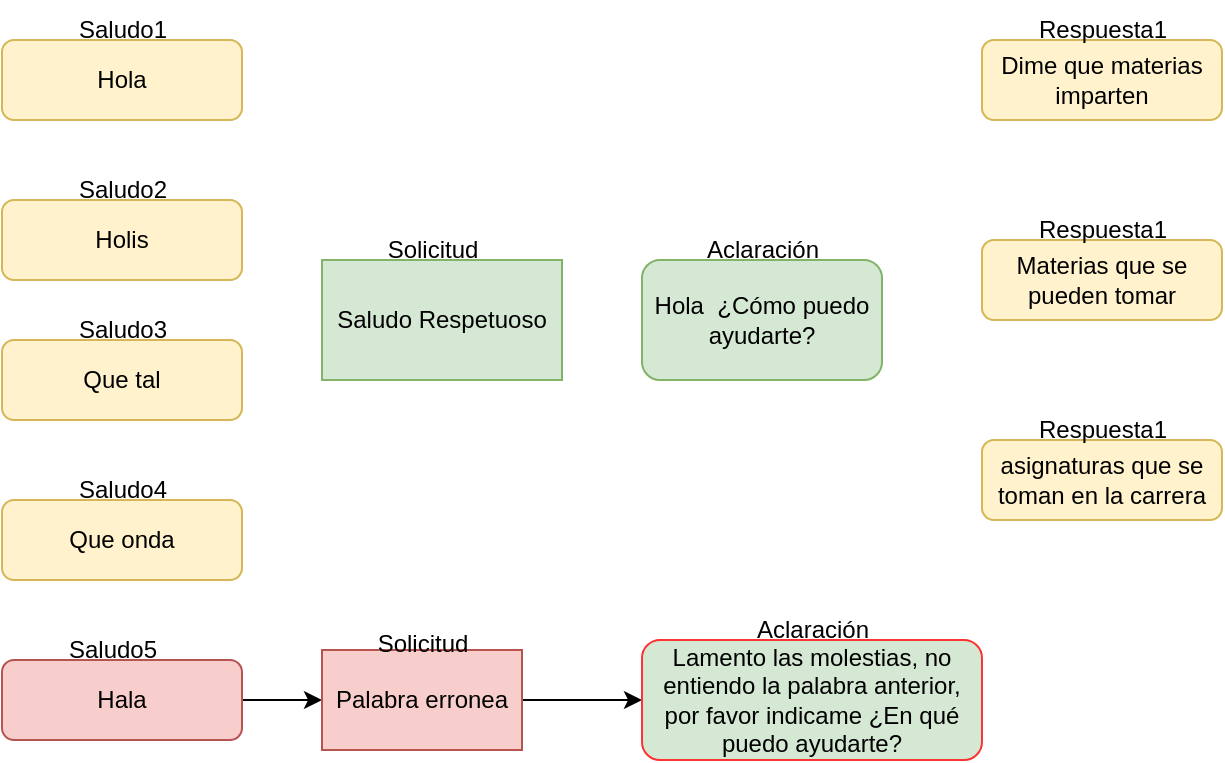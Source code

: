 <mxfile version="21.5.2" type="github">
  <diagram id="C5RBs43oDa-KdzZeNtuy" name="Page-1">
    <mxGraphModel dx="880" dy="395" grid="1" gridSize="10" guides="1" tooltips="1" connect="1" arrows="1" fold="1" page="1" pageScale="1" pageWidth="827" pageHeight="1169" math="0" shadow="0">
      <root>
        <mxCell id="WIyWlLk6GJQsqaUBKTNV-0" />
        <mxCell id="WIyWlLk6GJQsqaUBKTNV-1" parent="WIyWlLk6GJQsqaUBKTNV-0" />
        <mxCell id="WIyWlLk6GJQsqaUBKTNV-3" value="Hola" style="rounded=1;whiteSpace=wrap;html=1;fontSize=12;glass=0;strokeWidth=1;shadow=0;fillColor=#fff2cc;strokeColor=#d6b656;" parent="WIyWlLk6GJQsqaUBKTNV-1" vertex="1">
          <mxGeometry x="160" y="80" width="120" height="40" as="geometry" />
        </mxCell>
        <mxCell id="WIyWlLk6GJQsqaUBKTNV-7" value="Holis" style="rounded=1;whiteSpace=wrap;html=1;fontSize=12;glass=0;strokeWidth=1;shadow=0;fillColor=#fff2cc;strokeColor=#d6b656;" parent="WIyWlLk6GJQsqaUBKTNV-1" vertex="1">
          <mxGeometry x="160" y="160" width="120" height="40" as="geometry" />
        </mxCell>
        <mxCell id="WIyWlLk6GJQsqaUBKTNV-11" value="Que onda" style="rounded=1;whiteSpace=wrap;html=1;fontSize=12;glass=0;strokeWidth=1;shadow=0;fillColor=#fff2cc;strokeColor=#d6b656;" parent="WIyWlLk6GJQsqaUBKTNV-1" vertex="1">
          <mxGeometry x="160" y="310" width="120" height="40" as="geometry" />
        </mxCell>
        <mxCell id="WIyWlLk6GJQsqaUBKTNV-12" value="Que tal" style="rounded=1;whiteSpace=wrap;html=1;fontSize=12;glass=0;strokeWidth=1;shadow=0;fillColor=#fff2cc;strokeColor=#d6b656;" parent="WIyWlLk6GJQsqaUBKTNV-1" vertex="1">
          <mxGeometry x="160" y="230" width="120" height="40" as="geometry" />
        </mxCell>
        <mxCell id="9INjTluEu5U1h3wy4TRT-0" value="Saludo1" style="text;html=1;align=center;verticalAlign=middle;resizable=0;points=[];autosize=1;strokeColor=none;fillColor=none;" vertex="1" parent="WIyWlLk6GJQsqaUBKTNV-1">
          <mxGeometry x="185" y="60" width="70" height="30" as="geometry" />
        </mxCell>
        <mxCell id="9INjTluEu5U1h3wy4TRT-1" value="Saludo2" style="text;html=1;align=center;verticalAlign=middle;resizable=0;points=[];autosize=1;strokeColor=none;fillColor=none;" vertex="1" parent="WIyWlLk6GJQsqaUBKTNV-1">
          <mxGeometry x="185" y="140" width="70" height="30" as="geometry" />
        </mxCell>
        <mxCell id="9INjTluEu5U1h3wy4TRT-2" value="Saludo3" style="text;html=1;align=center;verticalAlign=middle;resizable=0;points=[];autosize=1;strokeColor=none;fillColor=none;" vertex="1" parent="WIyWlLk6GJQsqaUBKTNV-1">
          <mxGeometry x="185" y="210" width="70" height="30" as="geometry" />
        </mxCell>
        <mxCell id="9INjTluEu5U1h3wy4TRT-3" value="Saludo4" style="text;html=1;align=center;verticalAlign=middle;resizable=0;points=[];autosize=1;strokeColor=none;fillColor=none;" vertex="1" parent="WIyWlLk6GJQsqaUBKTNV-1">
          <mxGeometry x="185" y="290" width="70" height="30" as="geometry" />
        </mxCell>
        <mxCell id="9INjTluEu5U1h3wy4TRT-5" value="Solicitud" style="text;html=1;align=center;verticalAlign=middle;resizable=0;points=[];autosize=1;strokeColor=none;fillColor=none;" vertex="1" parent="WIyWlLk6GJQsqaUBKTNV-1">
          <mxGeometry x="340" y="170" width="70" height="30" as="geometry" />
        </mxCell>
        <mxCell id="9INjTluEu5U1h3wy4TRT-6" value="Hola  ¿Cómo puedo ayudarte?" style="rounded=1;whiteSpace=wrap;html=1;fillColor=#d5e8d4;strokeColor=#82b366;" vertex="1" parent="WIyWlLk6GJQsqaUBKTNV-1">
          <mxGeometry x="480" y="190" width="120" height="60" as="geometry" />
        </mxCell>
        <mxCell id="9INjTluEu5U1h3wy4TRT-9" value="Saludo Respetuoso" style="rounded=0;whiteSpace=wrap;html=1;fillColor=#d5e8d4;strokeColor=#82b366;" vertex="1" parent="WIyWlLk6GJQsqaUBKTNV-1">
          <mxGeometry x="320" y="190" width="120" height="60" as="geometry" />
        </mxCell>
        <mxCell id="9INjTluEu5U1h3wy4TRT-11" value="Dime que materias imparten" style="rounded=1;whiteSpace=wrap;html=1;fontSize=12;glass=0;strokeWidth=1;shadow=0;fillColor=#fff2cc;strokeColor=#d6b656;" vertex="1" parent="WIyWlLk6GJQsqaUBKTNV-1">
          <mxGeometry x="650" y="80" width="120" height="40" as="geometry" />
        </mxCell>
        <mxCell id="9INjTluEu5U1h3wy4TRT-12" value="Respuesta1" style="text;html=1;align=center;verticalAlign=middle;resizable=0;points=[];autosize=1;strokeColor=none;fillColor=none;" vertex="1" parent="WIyWlLk6GJQsqaUBKTNV-1">
          <mxGeometry x="665" y="60" width="90" height="30" as="geometry" />
        </mxCell>
        <mxCell id="9INjTluEu5U1h3wy4TRT-13" value="Materias que se pueden tomar" style="rounded=1;whiteSpace=wrap;html=1;fontSize=12;glass=0;strokeWidth=1;shadow=0;fillColor=#fff2cc;strokeColor=#d6b656;" vertex="1" parent="WIyWlLk6GJQsqaUBKTNV-1">
          <mxGeometry x="650" y="180" width="120" height="40" as="geometry" />
        </mxCell>
        <mxCell id="9INjTluEu5U1h3wy4TRT-14" value="Respuesta1" style="text;html=1;align=center;verticalAlign=middle;resizable=0;points=[];autosize=1;strokeColor=none;fillColor=none;" vertex="1" parent="WIyWlLk6GJQsqaUBKTNV-1">
          <mxGeometry x="665" y="160" width="90" height="30" as="geometry" />
        </mxCell>
        <mxCell id="9INjTluEu5U1h3wy4TRT-15" value="asignaturas que se toman en la carrera" style="rounded=1;whiteSpace=wrap;html=1;fontSize=12;glass=0;strokeWidth=1;shadow=0;fillColor=#fff2cc;strokeColor=#d6b656;" vertex="1" parent="WIyWlLk6GJQsqaUBKTNV-1">
          <mxGeometry x="650" y="280" width="120" height="40" as="geometry" />
        </mxCell>
        <mxCell id="9INjTluEu5U1h3wy4TRT-16" value="Respuesta1" style="text;html=1;align=center;verticalAlign=middle;resizable=0;points=[];autosize=1;strokeColor=none;fillColor=none;" vertex="1" parent="WIyWlLk6GJQsqaUBKTNV-1">
          <mxGeometry x="665" y="260" width="90" height="30" as="geometry" />
        </mxCell>
        <mxCell id="9INjTluEu5U1h3wy4TRT-17" value="Aclaración" style="text;html=1;align=center;verticalAlign=middle;resizable=0;points=[];autosize=1;strokeColor=none;fillColor=none;" vertex="1" parent="WIyWlLk6GJQsqaUBKTNV-1">
          <mxGeometry x="500" y="170" width="80" height="30" as="geometry" />
        </mxCell>
        <mxCell id="9INjTluEu5U1h3wy4TRT-23" value="" style="edgeStyle=orthogonalEdgeStyle;rounded=0;orthogonalLoop=1;jettySize=auto;html=1;" edge="1" parent="WIyWlLk6GJQsqaUBKTNV-1" source="9INjTluEu5U1h3wy4TRT-19" target="9INjTluEu5U1h3wy4TRT-21">
          <mxGeometry relative="1" as="geometry" />
        </mxCell>
        <mxCell id="9INjTluEu5U1h3wy4TRT-19" value="Hala" style="rounded=1;whiteSpace=wrap;html=1;fontSize=12;glass=0;strokeWidth=1;shadow=0;fillColor=#f8cecc;strokeColor=#b85450;" vertex="1" parent="WIyWlLk6GJQsqaUBKTNV-1">
          <mxGeometry x="160" y="390" width="120" height="40" as="geometry" />
        </mxCell>
        <mxCell id="9INjTluEu5U1h3wy4TRT-20" value="Saludo5" style="text;html=1;align=center;verticalAlign=middle;resizable=0;points=[];autosize=1;strokeColor=none;fillColor=none;" vertex="1" parent="WIyWlLk6GJQsqaUBKTNV-1">
          <mxGeometry x="180" y="370" width="70" height="30" as="geometry" />
        </mxCell>
        <mxCell id="9INjTluEu5U1h3wy4TRT-29" value="" style="edgeStyle=orthogonalEdgeStyle;rounded=0;orthogonalLoop=1;jettySize=auto;html=1;" edge="1" parent="WIyWlLk6GJQsqaUBKTNV-1" source="9INjTluEu5U1h3wy4TRT-21" target="9INjTluEu5U1h3wy4TRT-25">
          <mxGeometry relative="1" as="geometry" />
        </mxCell>
        <mxCell id="9INjTluEu5U1h3wy4TRT-21" value="Palabra erronea" style="rounded=0;whiteSpace=wrap;html=1;fillColor=#f8cecc;strokeColor=#b85450;" vertex="1" parent="WIyWlLk6GJQsqaUBKTNV-1">
          <mxGeometry x="320" y="385" width="100" height="50" as="geometry" />
        </mxCell>
        <mxCell id="9INjTluEu5U1h3wy4TRT-24" value="Solicitud" style="text;html=1;align=center;verticalAlign=middle;resizable=0;points=[];autosize=1;strokeColor=none;fillColor=none;" vertex="1" parent="WIyWlLk6GJQsqaUBKTNV-1">
          <mxGeometry x="335" y="367" width="70" height="30" as="geometry" />
        </mxCell>
        <mxCell id="9INjTluEu5U1h3wy4TRT-25" value="Lamento las molestias, no entiendo la palabra anterior, por favor indicame ¿En qué puedo ayudarte?" style="rounded=1;whiteSpace=wrap;html=1;fillColor=#d5e8d4;strokeColor=#FF3333;" vertex="1" parent="WIyWlLk6GJQsqaUBKTNV-1">
          <mxGeometry x="480" y="380" width="170" height="60" as="geometry" />
        </mxCell>
        <mxCell id="9INjTluEu5U1h3wy4TRT-30" value="Aclaración" style="text;html=1;align=center;verticalAlign=middle;resizable=0;points=[];autosize=1;strokeColor=none;fillColor=none;" vertex="1" parent="WIyWlLk6GJQsqaUBKTNV-1">
          <mxGeometry x="525" y="360" width="80" height="30" as="geometry" />
        </mxCell>
      </root>
    </mxGraphModel>
  </diagram>
</mxfile>
